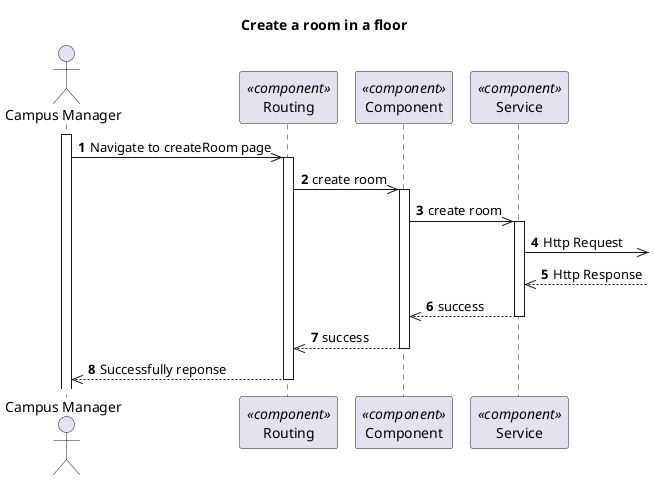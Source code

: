 @startuml Process View - Level 3

autonumber
skinparam packageStyle rect

title Create a room in a floor

actor "Campus Manager" as CM
participant "Routing" as routing <<component>>
participant "Component" as comp <<component>>
participant "Service" as service <<component>>

activate CM
CM->> routing : Navigate to createRoom page
activate routing
routing ->> comp : create room

activate comp
comp ->> service : create room

activate service
service ->> : Http Request
service <<-- : Http Response

service -->> comp : success
deactivate service

comp -->> routing : success
deactivate comp

CM<<-- routing : Successfully reponse
deactivate routing

@enduml